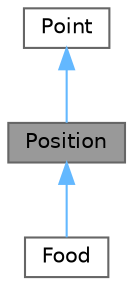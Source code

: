 digraph "Position"
{
 // LATEX_PDF_SIZE
  bgcolor="transparent";
  edge [fontname=Helvetica,fontsize=10,labelfontname=Helvetica,labelfontsize=10];
  node [fontname=Helvetica,fontsize=10,shape=box,height=0.2,width=0.4];
  Node1 [id="Node000001",label="Position",height=0.2,width=0.4,color="gray40", fillcolor="grey60", style="filled", fontcolor="black",tooltip="Класс позиции."];
  Node2 -> Node1 [id="edge1_Node000001_Node000002",dir="back",color="steelblue1",style="solid",tooltip=" "];
  Node2 [id="Node000002",label="Point",height=0.2,width=0.4,color="gray40", fillcolor="white", style="filled",URL="$class_point.html",tooltip="Класс точки на плоскости."];
  Node1 -> Node3 [id="edge2_Node000001_Node000003",dir="back",color="steelblue1",style="solid",tooltip=" "];
  Node3 [id="Node000003",label="Food",height=0.2,width=0.4,color="gray40", fillcolor="white", style="filled",URL="$class_food.html",tooltip="Класс, представляющий еду на игровом поле."];
}
